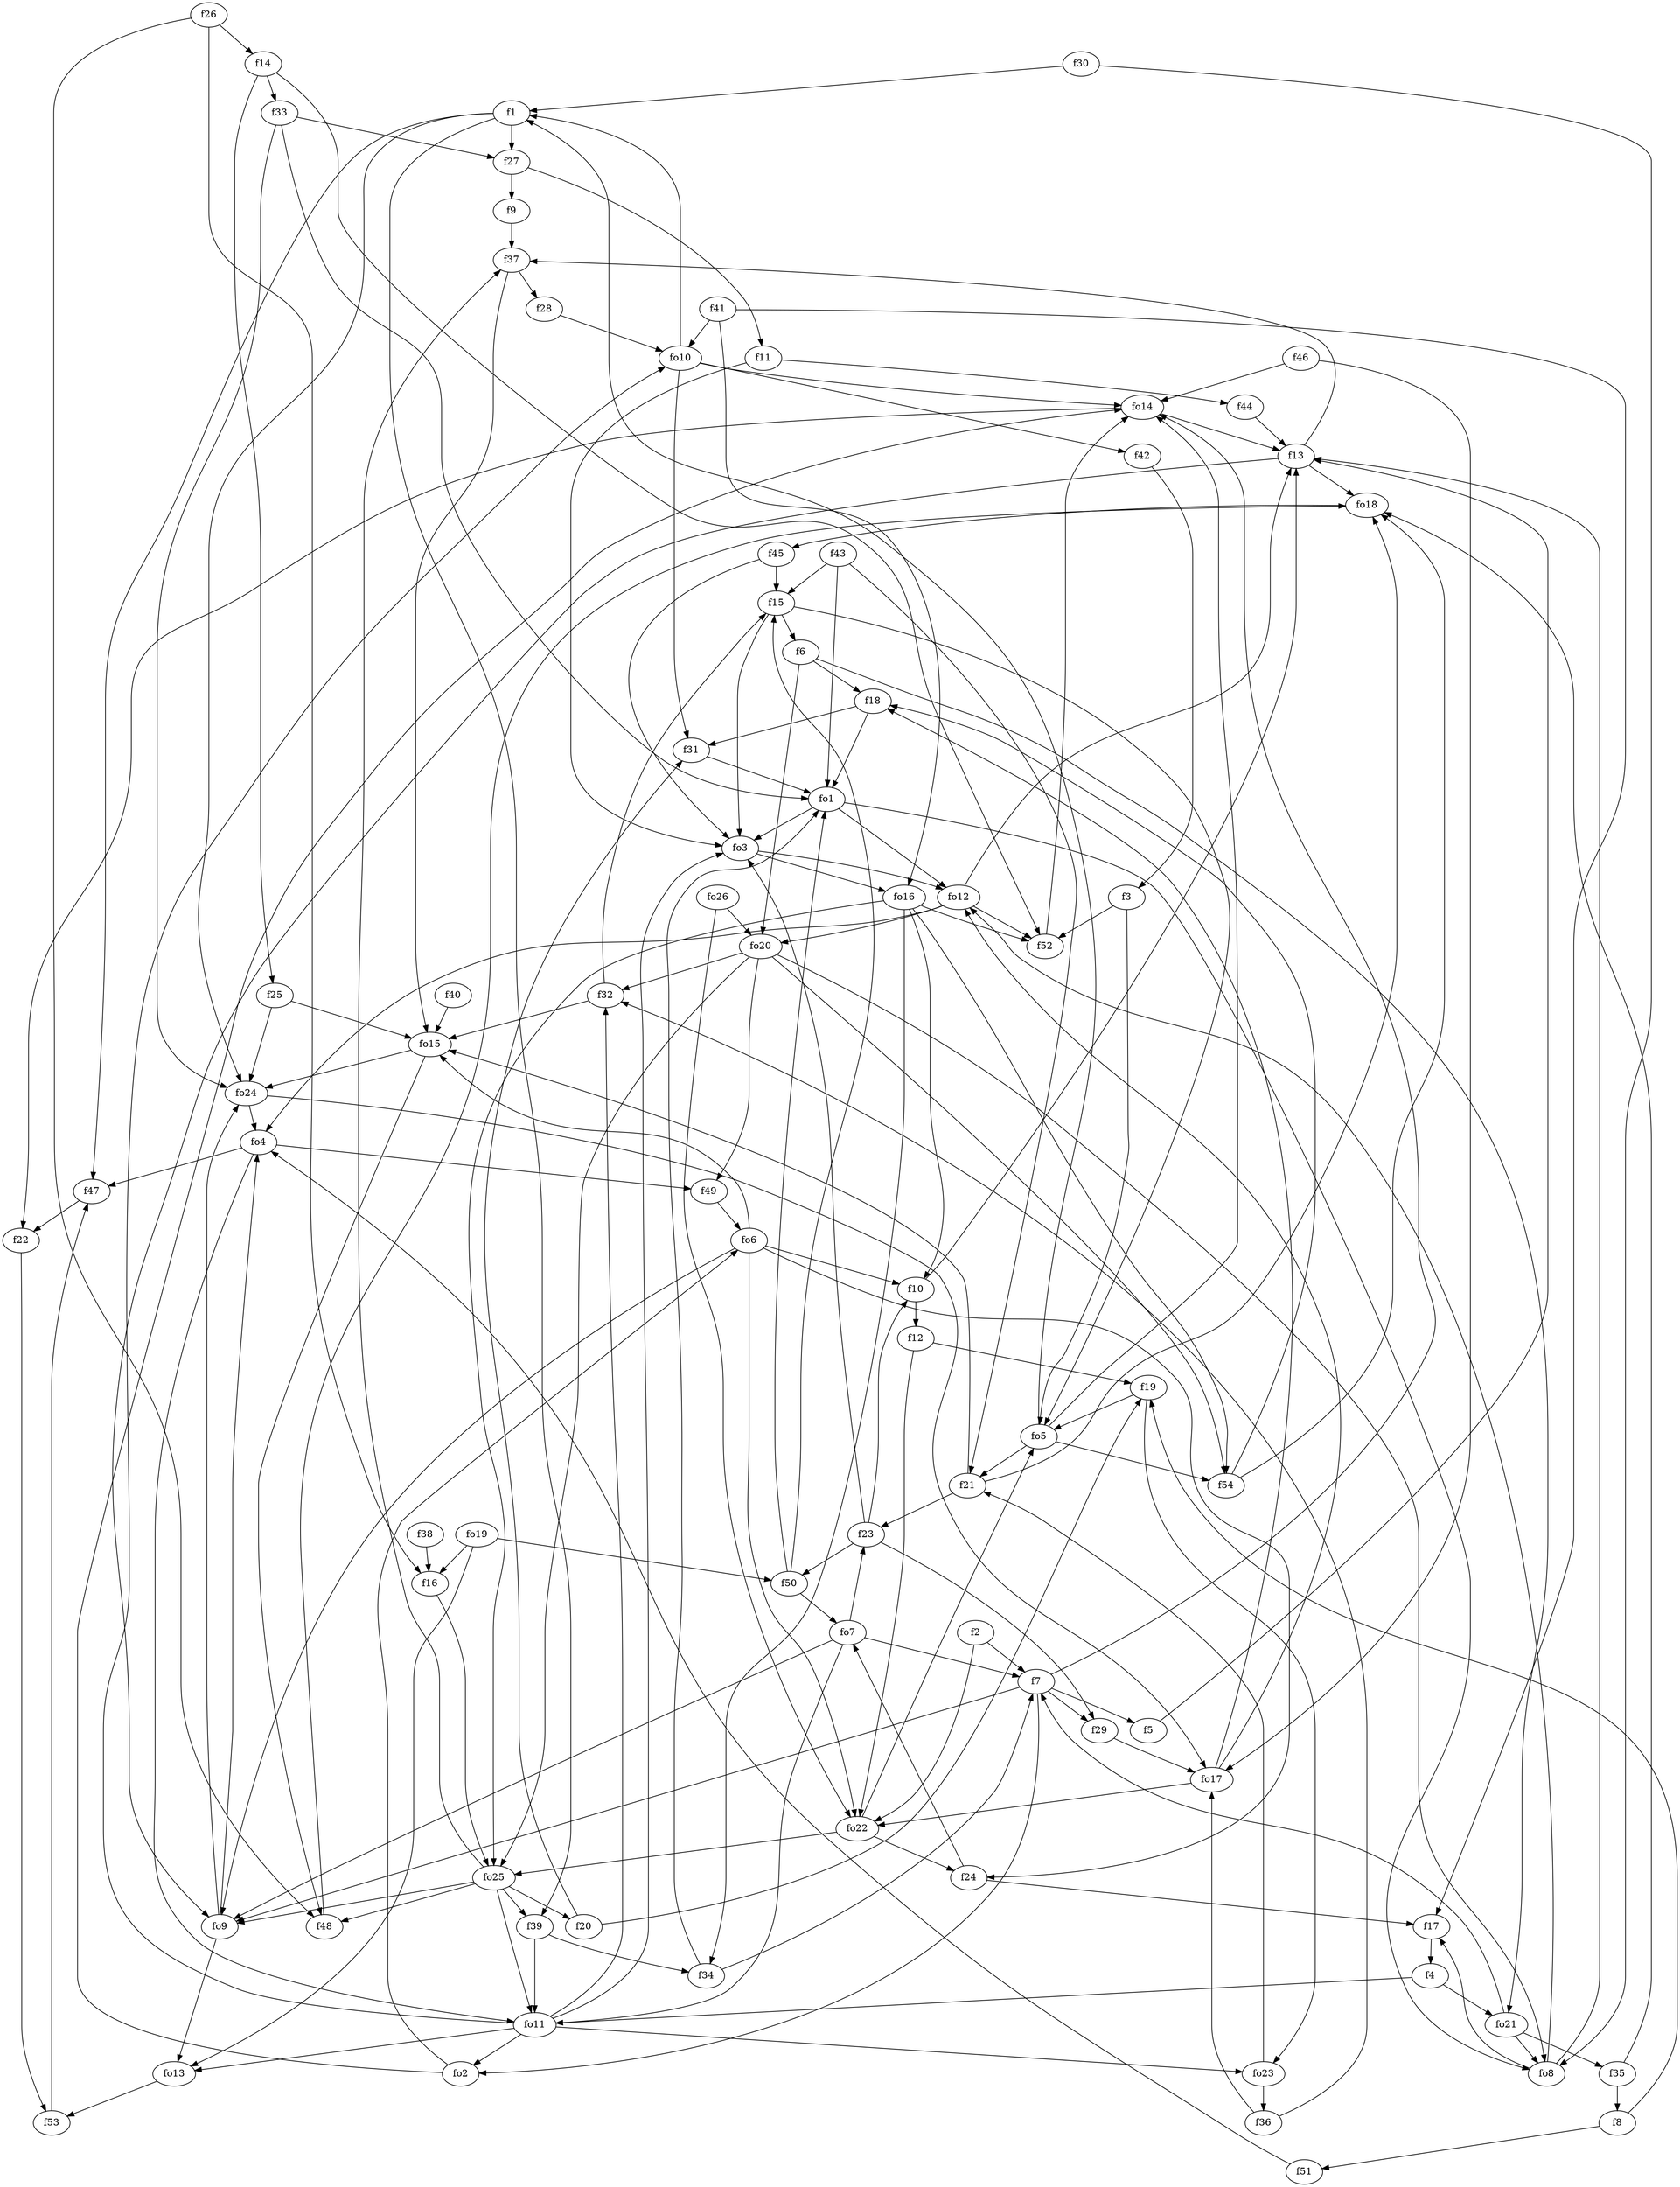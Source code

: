 strict digraph  {
f1;
f2;
f3;
f4;
f5;
f6;
f7;
f8;
f9;
f10;
f11;
f12;
f13;
f14;
f15;
f16;
f17;
f18;
f19;
f20;
f21;
f22;
f23;
f24;
f25;
f26;
f27;
f28;
f29;
f30;
f31;
f32;
f33;
f34;
f35;
f36;
f37;
f38;
f39;
f40;
f41;
f42;
f43;
f44;
f45;
f46;
f47;
f48;
f49;
f50;
f51;
f52;
f53;
f54;
fo1;
fo2;
fo3;
fo4;
fo5;
fo6;
fo7;
fo8;
fo9;
fo10;
fo11;
fo12;
fo13;
fo14;
fo15;
fo16;
fo17;
fo18;
fo19;
fo20;
fo21;
fo22;
fo23;
fo24;
fo25;
fo26;
f1 -> f39  [weight=2];
f1 -> f47  [weight=2];
f1 -> f27  [weight=2];
f1 -> fo24  [weight=2];
f2 -> f7  [weight=2];
f2 -> fo22  [weight=2];
f3 -> fo5  [weight=2];
f3 -> f52  [weight=2];
f4 -> fo21  [weight=2];
f4 -> fo11  [weight=2];
f5 -> f13  [weight=2];
f6 -> fo20  [weight=2];
f6 -> f18  [weight=2];
f6 -> fo21  [weight=2];
f7 -> fo9  [weight=2];
f7 -> f29  [weight=2];
f7 -> fo14  [weight=2];
f7 -> fo2  [weight=2];
f7 -> f5  [weight=2];
f8 -> f51  [weight=2];
f8 -> f19  [weight=2];
f9 -> f37  [weight=2];
f10 -> f12  [weight=2];
f10 -> f13  [weight=2];
f11 -> f44  [weight=2];
f11 -> fo3  [weight=2];
f12 -> f19  [weight=2];
f12 -> fo22  [weight=2];
f13 -> fo9  [weight=2];
f13 -> f37  [weight=2];
f13 -> fo18  [weight=2];
f14 -> f33  [weight=2];
f14 -> f25  [weight=2];
f14 -> f52  [weight=2];
f15 -> fo3  [weight=2];
f15 -> fo5  [weight=2];
f15 -> f6  [weight=2];
f16 -> fo25  [weight=2];
f17 -> f4  [weight=2];
f18 -> fo1  [weight=2];
f18 -> f31  [weight=2];
f19 -> fo5  [weight=2];
f19 -> fo23  [weight=2];
f20 -> f19  [weight=2];
f20 -> f31  [weight=2];
f21 -> f23  [weight=2];
f21 -> fo15  [weight=2];
f21 -> fo18  [weight=2];
f22 -> f53  [weight=2];
f23 -> f10  [weight=2];
f23 -> f29  [weight=2];
f23 -> f50  [weight=2];
f23 -> fo3  [weight=2];
f24 -> fo7  [weight=2];
f24 -> f17  [weight=2];
f25 -> fo24  [weight=2];
f25 -> fo15  [weight=2];
f26 -> f16  [weight=2];
f26 -> f48  [weight=2];
f26 -> f14  [weight=2];
f27 -> f9  [weight=2];
f27 -> f11  [weight=2];
f28 -> fo10  [weight=2];
f29 -> fo17  [weight=2];
f30 -> f1  [weight=2];
f30 -> fo8  [weight=2];
f31 -> fo1  [weight=2];
f32 -> f15  [weight=2];
f32 -> fo15  [weight=2];
f33 -> fo24  [weight=2];
f33 -> fo1  [weight=2];
f33 -> f27  [weight=2];
f34 -> f7  [weight=2];
f34 -> fo1  [weight=2];
f35 -> f8  [weight=2];
f35 -> fo18  [weight=2];
f36 -> fo17  [weight=2];
f36 -> f32  [weight=2];
f37 -> fo15  [weight=2];
f37 -> f28  [weight=2];
f38 -> f16  [weight=2];
f39 -> fo11  [weight=2];
f39 -> f34  [weight=2];
f40 -> fo15  [weight=2];
f41 -> fo10  [weight=2];
f41 -> fo16  [weight=2];
f41 -> f17  [weight=2];
f42 -> f3  [weight=2];
f43 -> fo1  [weight=2];
f43 -> f21  [weight=2];
f43 -> f15  [weight=2];
f44 -> f13  [weight=2];
f45 -> fo3  [weight=2];
f45 -> f15  [weight=2];
f46 -> fo14  [weight=2];
f46 -> fo17  [weight=2];
f47 -> f22  [weight=2];
f48 -> fo18  [weight=2];
f49 -> fo6  [weight=2];
f50 -> fo1  [weight=2];
f50 -> f15  [weight=2];
f50 -> fo7  [weight=2];
f51 -> fo4  [weight=2];
f52 -> fo14  [weight=2];
f53 -> f47  [weight=2];
f54 -> f18  [weight=2];
f54 -> fo18  [weight=2];
fo1 -> fo3  [weight=2];
fo1 -> fo12  [weight=2];
fo1 -> fo8  [weight=2];
fo2 -> fo6  [weight=2];
fo2 -> fo14  [weight=2];
fo3 -> fo12  [weight=2];
fo3 -> fo16  [weight=2];
fo4 -> f47  [weight=2];
fo4 -> fo11  [weight=2];
fo4 -> f49  [weight=2];
fo5 -> f1  [weight=2];
fo5 -> f54  [weight=2];
fo5 -> fo14  [weight=2];
fo5 -> f21  [weight=2];
fo6 -> fo22  [weight=2];
fo6 -> f24  [weight=2];
fo6 -> fo9  [weight=2];
fo6 -> f10  [weight=2];
fo6 -> fo15  [weight=2];
fo7 -> f7  [weight=2];
fo7 -> fo11  [weight=2];
fo7 -> fo9  [weight=2];
fo7 -> f23  [weight=2];
fo8 -> f13  [weight=2];
fo8 -> f17  [weight=2];
fo8 -> fo12  [weight=2];
fo9 -> fo24  [weight=2];
fo9 -> fo13  [weight=2];
fo9 -> fo4  [weight=2];
fo10 -> f1  [weight=2];
fo10 -> f31  [weight=2];
fo10 -> f42  [weight=2];
fo10 -> fo14  [weight=2];
fo11 -> fo13  [weight=2];
fo11 -> fo2  [weight=2];
fo11 -> f32  [weight=2];
fo11 -> fo23  [weight=2];
fo11 -> fo3  [weight=2];
fo11 -> fo10  [weight=2];
fo12 -> f52  [weight=2];
fo12 -> fo20  [weight=2];
fo12 -> fo4  [weight=2];
fo12 -> f13  [weight=2];
fo13 -> f53  [weight=2];
fo14 -> f22  [weight=2];
fo14 -> f13  [weight=2];
fo15 -> f48  [weight=2];
fo15 -> fo24  [weight=2];
fo16 -> f10  [weight=2];
fo16 -> fo25  [weight=2];
fo16 -> f34  [weight=2];
fo16 -> f54  [weight=2];
fo16 -> f52  [weight=2];
fo17 -> fo12  [weight=2];
fo17 -> fo22  [weight=2];
fo17 -> f18  [weight=2];
fo18 -> f45  [weight=2];
fo19 -> fo13  [weight=2];
fo19 -> f16  [weight=2];
fo19 -> f50  [weight=2];
fo20 -> fo25  [weight=2];
fo20 -> f32  [weight=2];
fo20 -> f54  [weight=2];
fo20 -> fo8  [weight=2];
fo20 -> f49  [weight=2];
fo21 -> f35  [weight=2];
fo21 -> f7  [weight=2];
fo21 -> fo8  [weight=2];
fo22 -> fo25  [weight=2];
fo22 -> fo5  [weight=2];
fo22 -> f24  [weight=2];
fo23 -> f21  [weight=2];
fo23 -> f36  [weight=2];
fo24 -> fo4  [weight=2];
fo24 -> fo17  [weight=2];
fo25 -> f37  [weight=2];
fo25 -> fo11  [weight=2];
fo25 -> fo9  [weight=2];
fo25 -> f48  [weight=2];
fo25 -> f39  [weight=2];
fo25 -> f20  [weight=2];
fo26 -> fo20  [weight=2];
fo26 -> fo22  [weight=2];
}
